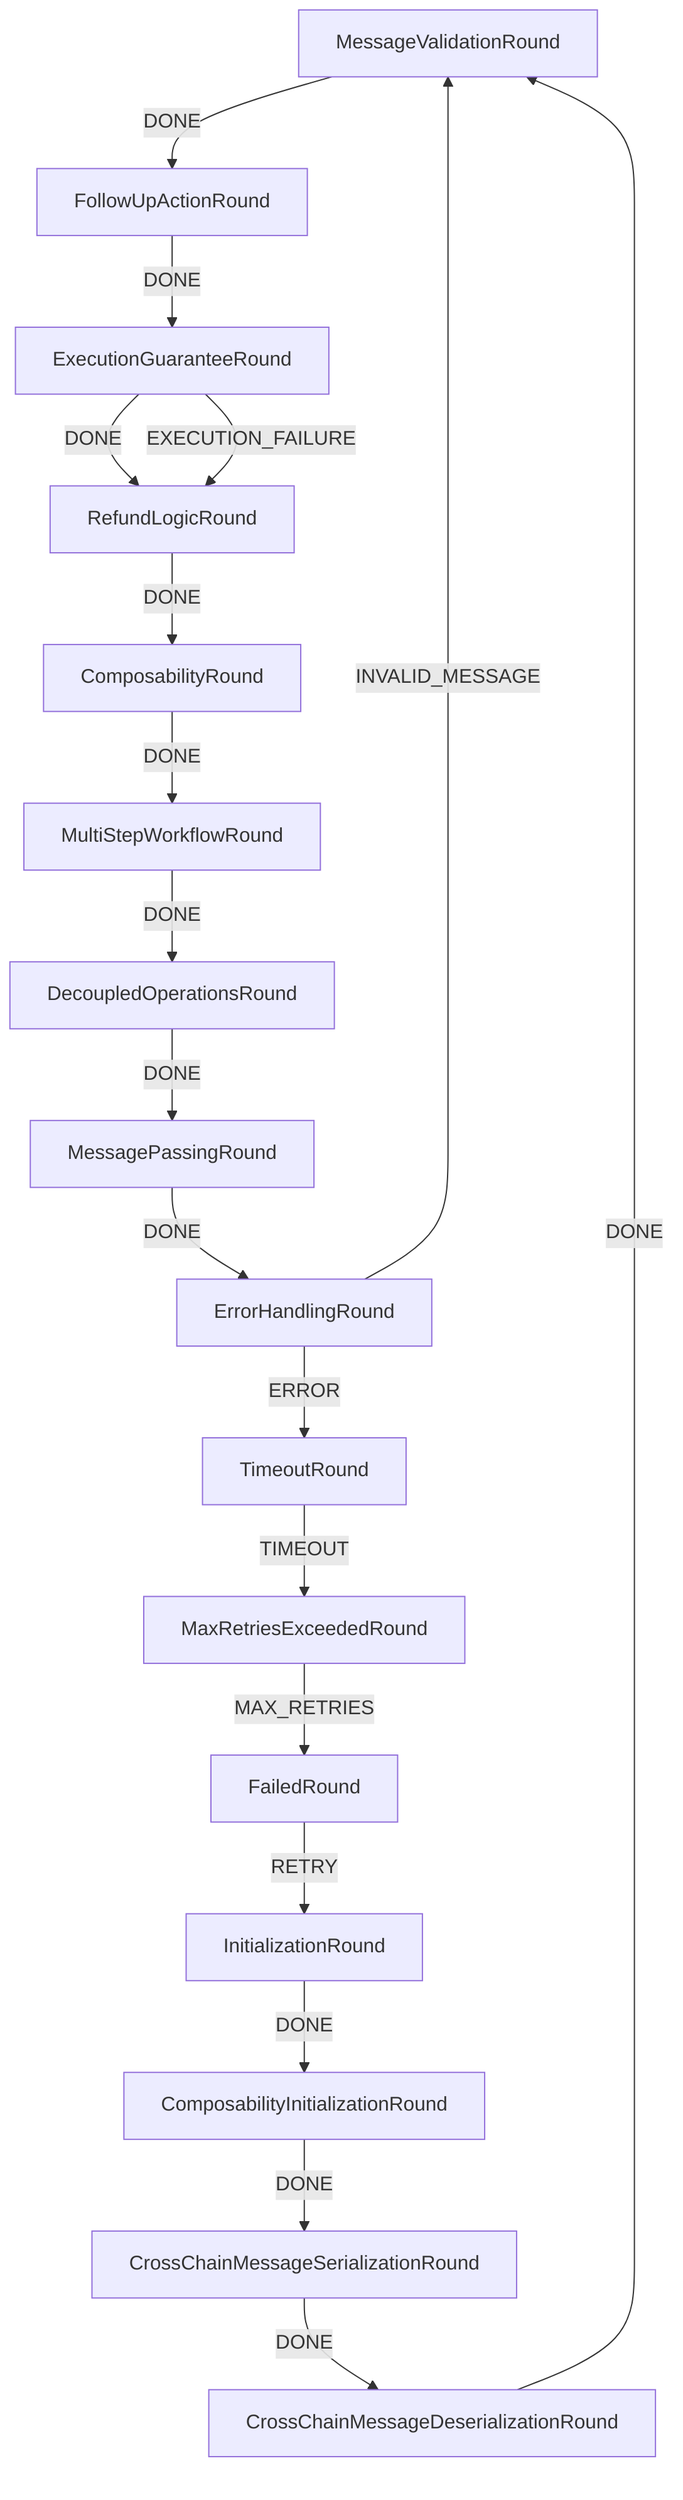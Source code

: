 graph TD
  MessageValidationRound
  ComposabilityInitializationRound
  CrossChainMessageDeserializationRound
  FollowUpActionRound
  TimeoutRound
  RefundLogicRound
  ComposabilityRound
  MaxRetriesExceededRound
  MessageValidationRound
  InitializationRound
  FailedRound
  MultiStepWorkflowRound
  MessagePassingRound
  CrossChainMessageSerializationRound
  DecoupledOperationsRound
  ExecutionGuaranteeRound
  ErrorHandlingRound
  InitializationRound -->|DONE| ComposabilityInitializationRound
  ComposabilityInitializationRound -->|DONE| CrossChainMessageSerializationRound
  CrossChainMessageSerializationRound -->|DONE| CrossChainMessageDeserializationRound
  CrossChainMessageDeserializationRound -->|DONE| MessageValidationRound
  MessageValidationRound -->|DONE| FollowUpActionRound
  FollowUpActionRound -->|DONE| ExecutionGuaranteeRound
  ExecutionGuaranteeRound -->|DONE| RefundLogicRound
  RefundLogicRound -->|DONE| ComposabilityRound
  ComposabilityRound -->|DONE| MultiStepWorkflowRound
  MultiStepWorkflowRound -->|DONE| DecoupledOperationsRound
  DecoupledOperationsRound -->|DONE| MessagePassingRound
  MessagePassingRound -->|DONE| ErrorHandlingRound
  ErrorHandlingRound -->|ERROR| TimeoutRound
  TimeoutRound -->|TIMEOUT| MaxRetriesExceededRound
  MaxRetriesExceededRound -->|MAX_RETRIES| FailedRound
  FailedRound -->|RETRY| InitializationRound
  ErrorHandlingRound -->|INVALID_MESSAGE| MessageValidationRound
  ExecutionGuaranteeRound -->|EXECUTION_FAILURE| RefundLogicRound